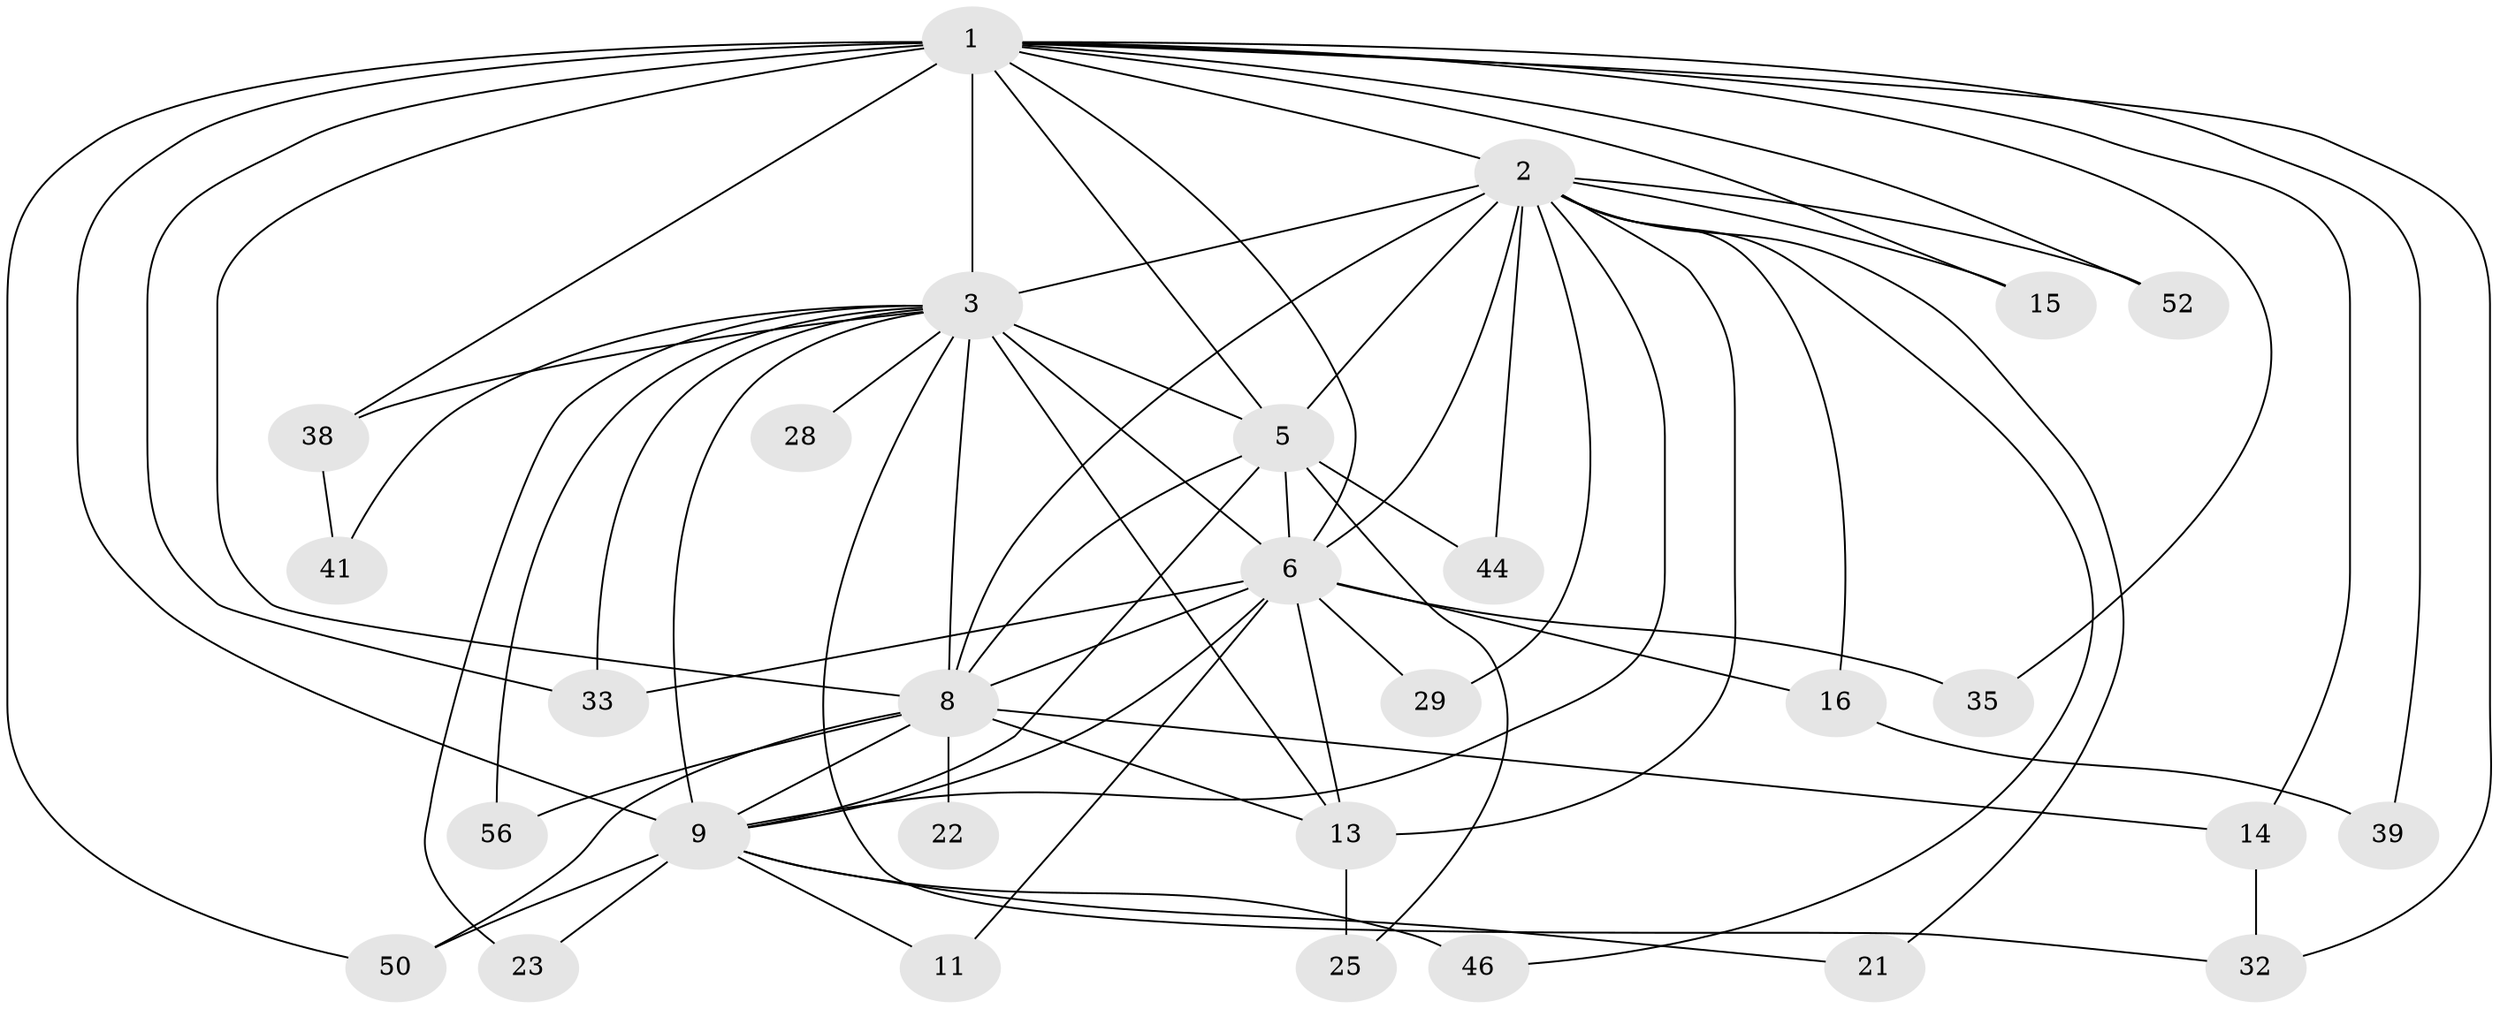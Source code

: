 // original degree distribution, {21: 0.017241379310344827, 20: 0.017241379310344827, 18: 0.017241379310344827, 13: 0.05172413793103448, 12: 0.017241379310344827, 16: 0.017241379310344827, 15: 0.017241379310344827, 19: 0.017241379310344827, 2: 0.5, 6: 0.017241379310344827, 4: 0.034482758620689655, 3: 0.25862068965517243, 5: 0.017241379310344827}
// Generated by graph-tools (version 1.1) at 2025/17/03/04/25 18:17:54]
// undirected, 29 vertices, 68 edges
graph export_dot {
graph [start="1"]
  node [color=gray90,style=filled];
  1 [super="+26"];
  2 [super="+36"];
  3 [super="+10+58+4+17+19+20+40"];
  5 [super="+43"];
  6;
  8 [super="+49+12"];
  9 [super="+37"];
  11;
  13 [super="+24"];
  14;
  15;
  16;
  21;
  22;
  23 [super="+34"];
  25;
  28;
  29 [super="+57"];
  32 [super="+45"];
  33 [super="+42"];
  35 [super="+48"];
  38;
  39;
  41;
  44;
  46 [super="+55"];
  50 [super="+54"];
  52;
  56;
  1 -- 2;
  1 -- 3 [weight=7];
  1 -- 5;
  1 -- 6;
  1 -- 8;
  1 -- 9;
  1 -- 14;
  1 -- 15;
  1 -- 32;
  1 -- 33;
  1 -- 35 [weight=3];
  1 -- 38;
  1 -- 39;
  1 -- 52;
  1 -- 50;
  2 -- 3 [weight=5];
  2 -- 5;
  2 -- 6;
  2 -- 8 [weight=2];
  2 -- 9;
  2 -- 15;
  2 -- 16;
  2 -- 21;
  2 -- 29 [weight=2];
  2 -- 44;
  2 -- 46;
  2 -- 52;
  2 -- 13 [weight=2];
  3 -- 5 [weight=4];
  3 -- 6 [weight=4];
  3 -- 8 [weight=4];
  3 -- 9 [weight=8];
  3 -- 32;
  3 -- 38;
  3 -- 56;
  3 -- 28 [weight=2];
  3 -- 13;
  3 -- 41;
  3 -- 23 [weight=2];
  3 -- 33;
  5 -- 6;
  5 -- 8 [weight=3];
  5 -- 9;
  5 -- 25;
  5 -- 44;
  6 -- 8;
  6 -- 9;
  6 -- 11;
  6 -- 13 [weight=2];
  6 -- 16;
  6 -- 29;
  6 -- 33;
  6 -- 35;
  8 -- 9;
  8 -- 13 [weight=2];
  8 -- 22 [weight=2];
  8 -- 56;
  8 -- 50;
  8 -- 14;
  9 -- 11;
  9 -- 21;
  9 -- 46 [weight=2];
  9 -- 50;
  9 -- 23;
  13 -- 25;
  14 -- 32;
  16 -- 39;
  38 -- 41;
}
